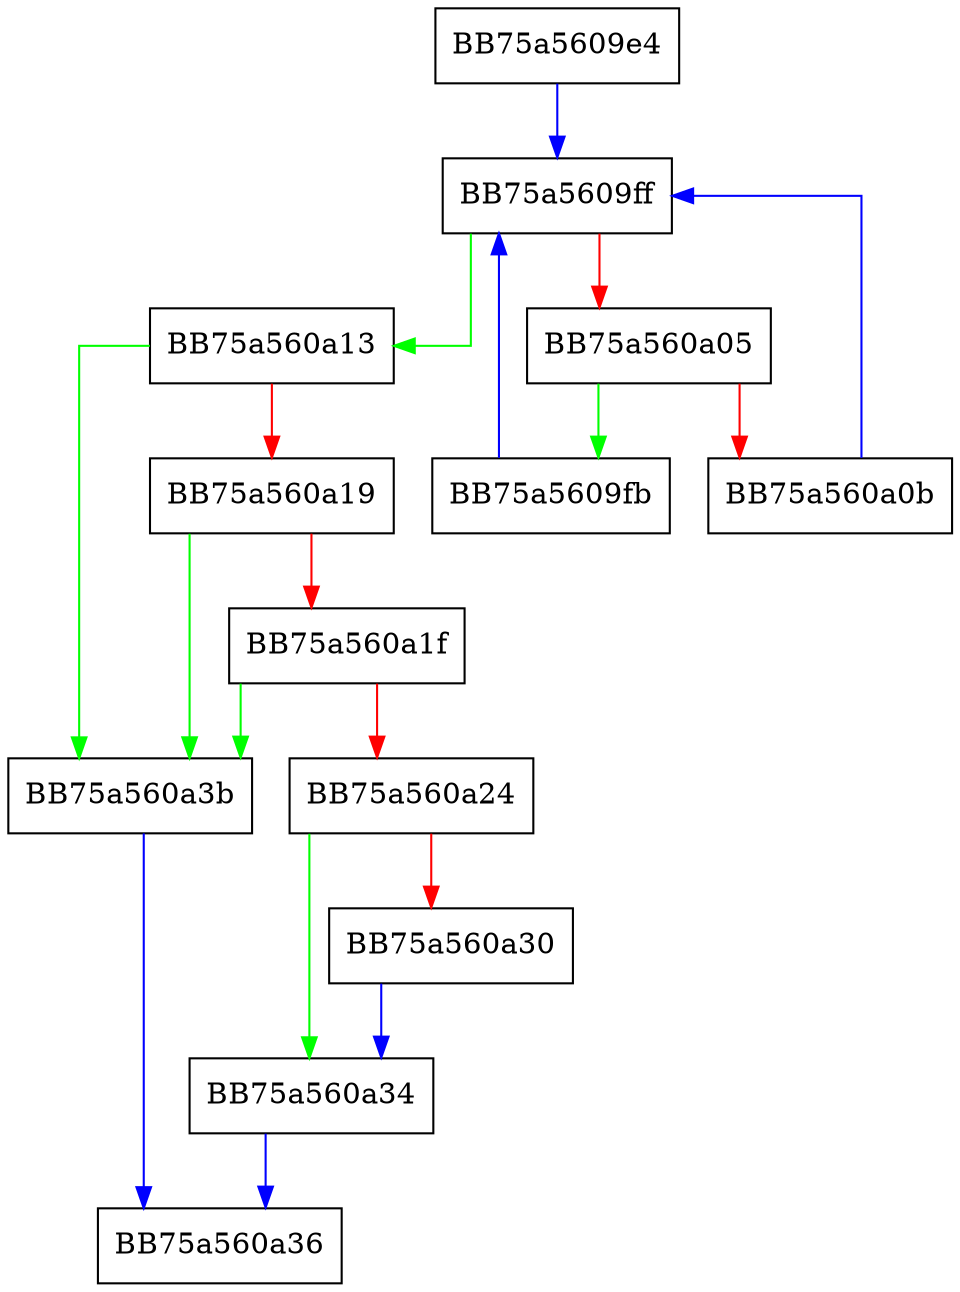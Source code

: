 digraph adjustSuspendCount {
  node [shape="box"];
  graph [splines=ortho];
  BB75a5609e4 -> BB75a5609ff [color="blue"];
  BB75a5609fb -> BB75a5609ff [color="blue"];
  BB75a5609ff -> BB75a560a13 [color="green"];
  BB75a5609ff -> BB75a560a05 [color="red"];
  BB75a560a05 -> BB75a5609fb [color="green"];
  BB75a560a05 -> BB75a560a0b [color="red"];
  BB75a560a0b -> BB75a5609ff [color="blue"];
  BB75a560a13 -> BB75a560a3b [color="green"];
  BB75a560a13 -> BB75a560a19 [color="red"];
  BB75a560a19 -> BB75a560a3b [color="green"];
  BB75a560a19 -> BB75a560a1f [color="red"];
  BB75a560a1f -> BB75a560a3b [color="green"];
  BB75a560a1f -> BB75a560a24 [color="red"];
  BB75a560a24 -> BB75a560a34 [color="green"];
  BB75a560a24 -> BB75a560a30 [color="red"];
  BB75a560a30 -> BB75a560a34 [color="blue"];
  BB75a560a34 -> BB75a560a36 [color="blue"];
  BB75a560a3b -> BB75a560a36 [color="blue"];
}